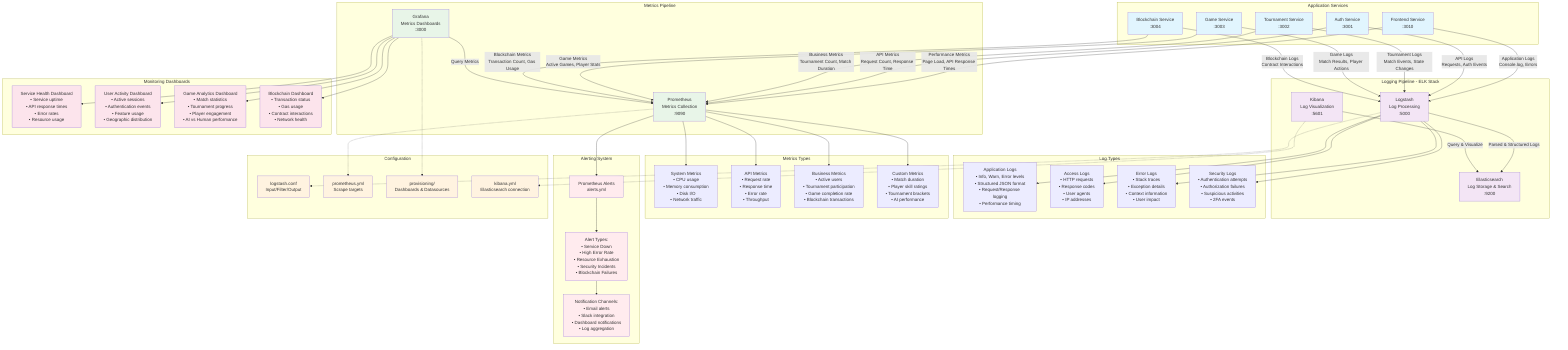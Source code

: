 graph TB
    %% Application Services
    subgraph "Application Services"
        Frontend[Frontend Service<br/>:3010]
        Auth[Auth Service<br/>:3001]  
        Tournament[Tournament Service<br/>:3002]
        Game[Game Service<br/>:3003]
        Blockchain[Blockchain Service<br/>:3004]
    end
    
    %% Logging Pipeline (ELK Stack)
    subgraph "Logging Pipeline - ELK Stack"
        Logstash[Logstash<br/>Log Processing<br/>:5000]
        Elasticsearch[Elasticsearch<br/>Log Storage & Search<br/>:9200]
        Kibana[Kibana<br/>Log Visualization<br/>:5601]
    end
    
    %% Metrics Pipeline
    subgraph "Metrics Pipeline"
        Prometheus[Prometheus<br/>Metrics Collection<br/>:9090]
        Grafana[Grafana<br/>Metrics Dashboards<br/>:3000]
    end
    
    %% Application Log Flow
    Frontend -->|Application Logs<br/>Console.log, Errors| Logstash
    Auth -->|API Logs<br/>Requests, Auth Events| Logstash
    Tournament -->|Tournament Logs<br/>Match Events, State Changes| Logstash
    Game -->|Game Logs<br/>Match Results, Player Actions| Logstash
    Blockchain -->|Blockchain Logs<br/>Contract Interactions| Logstash
    
    %% Metrics Collection
    Frontend -->|Performance Metrics<br/>Page Load, API Response Times| Prometheus
    Auth -->|API Metrics<br/>Request Count, Response Time| Prometheus
    Tournament -->|Business Metrics<br/>Tournament Count, Match Duration| Prometheus
    Game -->|Game Metrics<br/>Active Games, Player Stats| Prometheus
    Blockchain -->|Blockchain Metrics<br/>Transaction Count, Gas Usage| Prometheus
    
    %% ELK Pipeline Flow
    Logstash -->|Parsed & Structured Logs| Elasticsearch
    Kibana -->|Query & Visualize| Elasticsearch
    
    %% Metrics Pipeline Flow
    Grafana -->|Query Metrics| Prometheus
    
    %% Log Types and Formats
    subgraph "Log Types"
        AppLogs["Application Logs<br/>• Info, Warn, Error levels<br/>• Structured JSON format<br/>• Request/Response logging<br/>• Performance timing"]
        AccessLogs["Access Logs<br/>• HTTP requests<br/>• Response codes<br/>• User agents<br/>• IP addresses"]
        ErrorLogs["Error Logs<br/>• Stack traces<br/>• Exception details<br/>• Context information<br/>• User impact"]
        SecurityLogs["Security Logs<br/>• Authentication attempts<br/>• Authorization failures<br/>• Suspicious activities<br/>• 2FA events"]
    end
    
    %% Metrics Types
    subgraph "Metrics Types"
        SystemMetrics["System Metrics<br/>• CPU usage<br/>• Memory consumption<br/>• Disk I/O<br/>• Network traffic"]
        APIMetrics["API Metrics<br/>• Request rate<br/>• Response time<br/>• Error rate<br/>• Throughput"]
        BusinessMetrics["Business Metrics<br/>• Active users<br/>• Tournament participation<br/>• Game completion rate<br/>• Blockchain transactions"]
        CustomMetrics["Custom Metrics<br/>• Match duration<br/>• Player skill ratings<br/>• Tournament brackets<br/>• AI performance"]
    end
    
    %% Dashboards and Alerts
    subgraph "Monitoring Dashboards"
        ServiceHealth["Service Health Dashboard<br/>• Service uptime<br/>• API response times<br/>• Error rates<br/>• Resource usage"]
        UserActivity["User Activity Dashboard<br/>• Active sessions<br/>• Authentication events<br/>• Feature usage<br/>• Geographic distribution"]
        GameAnalytics["Game Analytics Dashboard<br/>• Match statistics<br/>• Tournament progress<br/>• Player engagement<br/>• AI vs Human performance"]
        BlockchainStatus["Blockchain Dashboard<br/>• Transaction status<br/>• Gas usage<br/>• Contract interactions<br/>• Network health"]
    end
    
    %% Alert Management
    subgraph "Alerting System"
        PrometheusAlerts[Prometheus Alerts<br/>alerts.yml]
        AlertTypes["Alert Types:<br/>• Service Down<br/>• High Error Rate<br/>• Resource Exhaustion<br/>• Security Incidents<br/>• Blockchain Failures"]
        NotificationChannels["Notification Channels:<br/>• Email alerts<br/>• Slack integration<br/>• Dashboard notifications<br/>• Log aggregation"]
    end
    
    %% Data Flow Connections
    Logstash --> AppLogs
    Logstash --> AccessLogs  
    Logstash --> ErrorLogs
    Logstash --> SecurityLogs
    
    Prometheus --> SystemMetrics
    Prometheus --> APIMetrics
    Prometheus --> BusinessMetrics
    Prometheus --> CustomMetrics
    
    Grafana --> ServiceHealth
    Grafana --> UserActivity
    Grafana --> GameAnalytics
    Grafana --> BlockchainStatus
    
    Prometheus --> PrometheusAlerts
    PrometheusAlerts --> AlertTypes
    AlertTypes --> NotificationChannels
    
    %% Configuration Files
    subgraph "Configuration"
        LogstashConfig[logstash.conf<br/>Input/Filter/Output]
        PrometheusConfig[prometheus.yml<br/>Scrape targets]
        GrafanaConfig[provisioning/<br/>Dashboards & Datasources]
        KibanaConfig[kibana.yml<br/>Elasticsearch connection]
    end
    
    Logstash -.-> LogstashConfig
    Prometheus -.-> PrometheusConfig
    Grafana -.-> GrafanaConfig
    Kibana -.-> KibanaConfig
    
    %% Styling
    classDef services fill:#e1f5fe
    classDef logging fill:#f3e5f5
    classDef metrics fill:#e8f5e8
    classDef config fill:#fff3e0
    classDef dashboards fill:#fce4ec
    classDef alerts fill:#ffebee
    
    class Frontend,Auth,Tournament,Game,Blockchain services
    class Logstash,Elasticsearch,Kibana logging
    class Prometheus,Grafana metrics
    class LogstashConfig,PrometheusConfig,GrafanaConfig,KibanaConfig config
    class ServiceHealth,UserActivity,GameAnalytics,BlockchainStatus dashboards
    class PrometheusAlerts,AlertTypes,NotificationChannels alerts